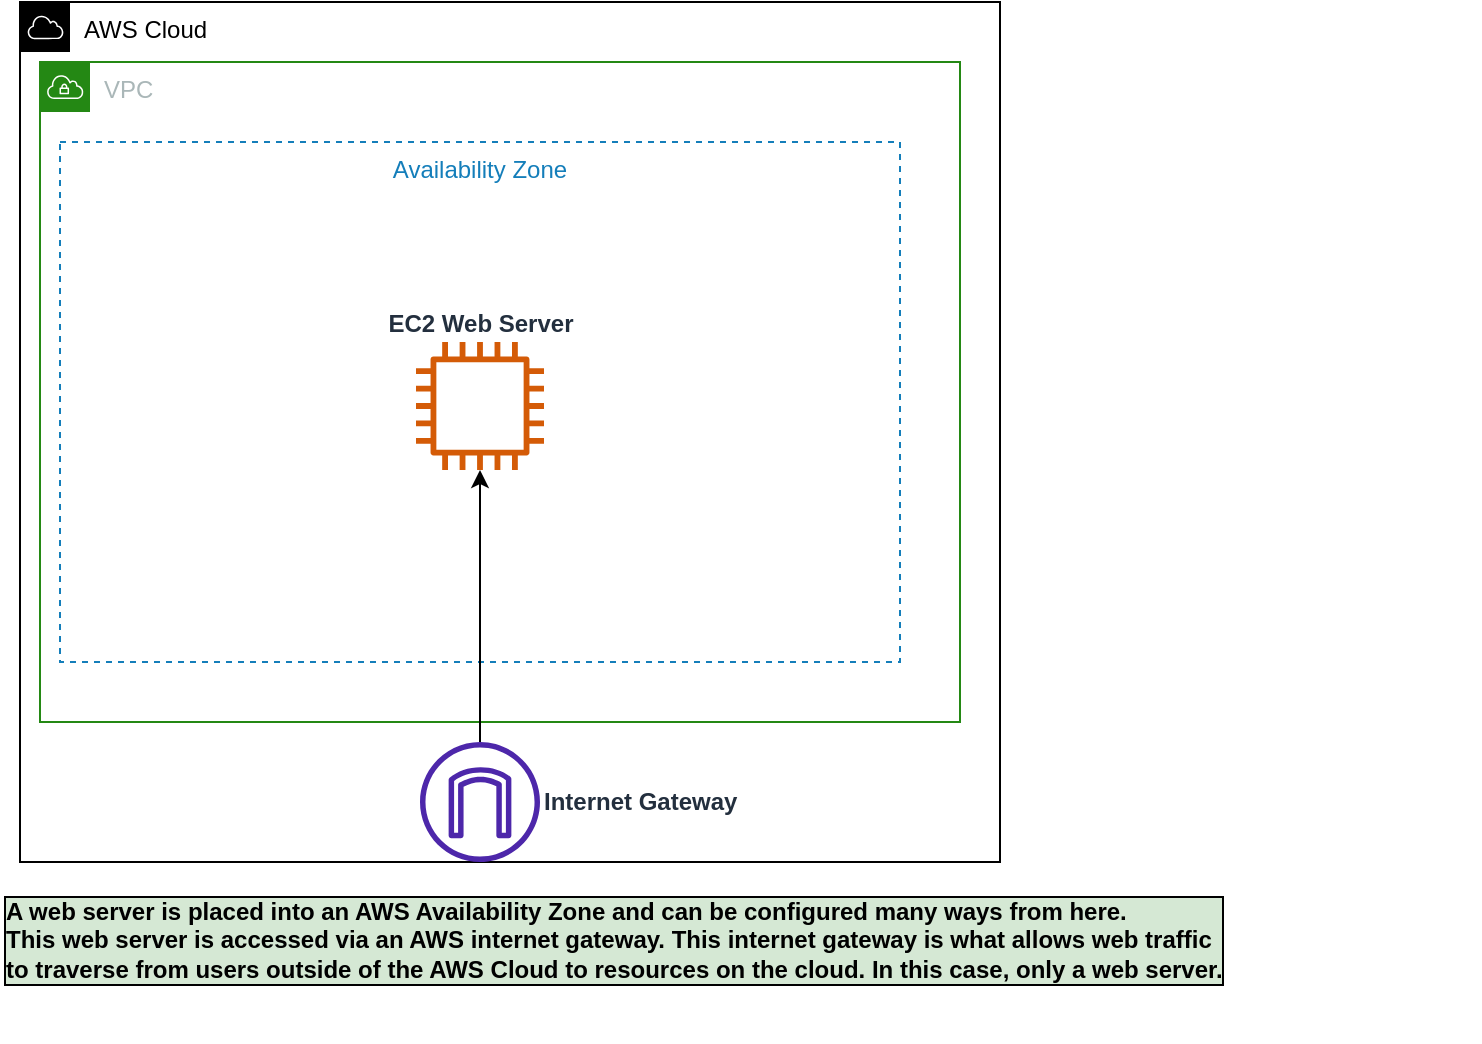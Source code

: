 <mxfile version="20.5.3" type="google"><diagram name="Page-1" id="N7oe1Kw2V0dRO4RcdnjJ"><mxGraphModel grid="1" page="1" gridSize="10" guides="1" tooltips="1" connect="1" arrows="1" fold="1" pageScale="1" pageWidth="850" pageHeight="1100" math="0" shadow="0"><root><mxCell id="0"/><mxCell id="1" parent="0"/><mxCell id="O8_3V8JDqyQ_VStnzcG5-1" value="AWS Cloud" style="sketch=0;outlineConnect=0;html=1;whiteSpace=wrap;fontSize=12;fontStyle=0;shape=mxgraph.aws4.group;grIcon=mxgraph.aws4.group_aws_cloud;verticalAlign=top;align=left;spacingLeft=30;dashed=0;" vertex="1" parent="1"><mxGeometry x="20" y="30" width="490" height="430" as="geometry"/></mxCell><mxCell id="O8_3V8JDqyQ_VStnzcG5-3" value="VPC" style="points=[[0,0],[0.25,0],[0.5,0],[0.75,0],[1,0],[1,0.25],[1,0.5],[1,0.75],[1,1],[0.75,1],[0.5,1],[0.25,1],[0,1],[0,0.75],[0,0.5],[0,0.25]];outlineConnect=0;gradientColor=none;html=1;whiteSpace=wrap;fontSize=12;fontStyle=0;container=1;pointerEvents=0;collapsible=0;recursiveResize=0;shape=mxgraph.aws4.group;grIcon=mxgraph.aws4.group_vpc;strokeColor=#248814;fillColor=none;verticalAlign=top;align=left;spacingLeft=30;fontColor=#AAB7B8;dashed=0;" vertex="1" parent="1"><mxGeometry x="30" y="60" width="460" height="330" as="geometry"/></mxCell><mxCell id="O8_3V8JDqyQ_VStnzcG5-4" value="Availability Zone" style="fillColor=none;strokeColor=#147EBA;dashed=1;verticalAlign=top;fontStyle=0;fontColor=#147EBA;" vertex="1" parent="1"><mxGeometry x="40" y="100" width="420" height="260" as="geometry"/></mxCell><mxCell id="O8_3V8JDqyQ_VStnzcG5-5" value="EC2 Web Server" style="sketch=0;outlineConnect=0;fontColor=#232F3E;gradientColor=none;fillColor=#D45B07;strokeColor=none;dashed=0;verticalLabelPosition=top;verticalAlign=bottom;align=center;html=1;fontSize=12;fontStyle=1;aspect=fixed;pointerEvents=1;shape=mxgraph.aws4.instance2;labelPosition=center;" vertex="1" parent="1"><mxGeometry x="218" y="200" width="64" height="64" as="geometry"/></mxCell><mxCell id="O8_3V8JDqyQ_VStnzcG5-7" style="edgeStyle=orthogonalEdgeStyle;rounded=0;orthogonalLoop=1;jettySize=auto;html=1;" edge="1" parent="1" source="O8_3V8JDqyQ_VStnzcG5-6" target="O8_3V8JDqyQ_VStnzcG5-5"><mxGeometry relative="1" as="geometry"/></mxCell><mxCell id="O8_3V8JDqyQ_VStnzcG5-8" value="&lt;div&gt;A web server is placed into an AWS Availability Zone and can be configured many ways from here.&lt;br&gt;This web server is accessed via an AWS internet gateway. This internet gateway is what allows web traffic&lt;br&gt;to traverse from users outside of the AWS Cloud to resources on the cloud. In this case, only a web server.   &lt;/div&gt;&lt;div style=&quot;display:none&quot; id=&quot;SDCloudData&quot;&gt;&lt;/div&gt;" style="text;whiteSpace=wrap;html=1;fontFamily=Helvetica;labelBackgroundColor=#D5E8D4;fontStyle=1;labelBorderColor=default;" vertex="1" parent="1"><mxGeometry x="10" y="470" width="740" height="80" as="geometry"/></mxCell><mxCell id="O8_3V8JDqyQ_VStnzcG5-6" value="Internet Gateway" style="sketch=0;outlineConnect=0;fontColor=#232F3E;gradientColor=none;fillColor=#4D27AA;strokeColor=none;dashed=0;verticalLabelPosition=middle;verticalAlign=middle;align=left;html=1;fontSize=12;fontStyle=1;aspect=fixed;pointerEvents=1;shape=mxgraph.aws4.internet_gateway;labelPosition=right;" vertex="1" parent="1"><mxGeometry x="220" y="400" width="60" height="60" as="geometry"/></mxCell></root></mxGraphModel></diagram></mxfile>
